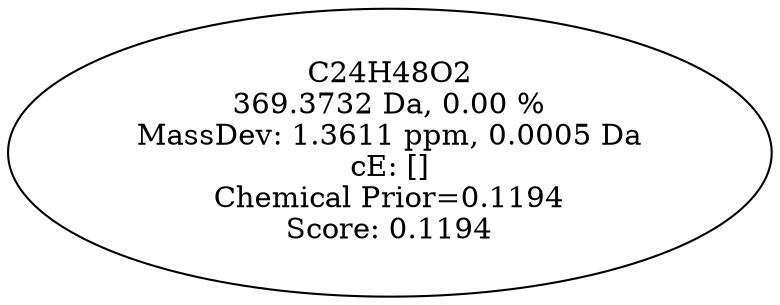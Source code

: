 strict digraph {
v1 [label="C24H48O2\n369.3732 Da, 0.00 %\nMassDev: 1.3611 ppm, 0.0005 Da\ncE: []\nChemical Prior=0.1194\nScore: 0.1194"];
}